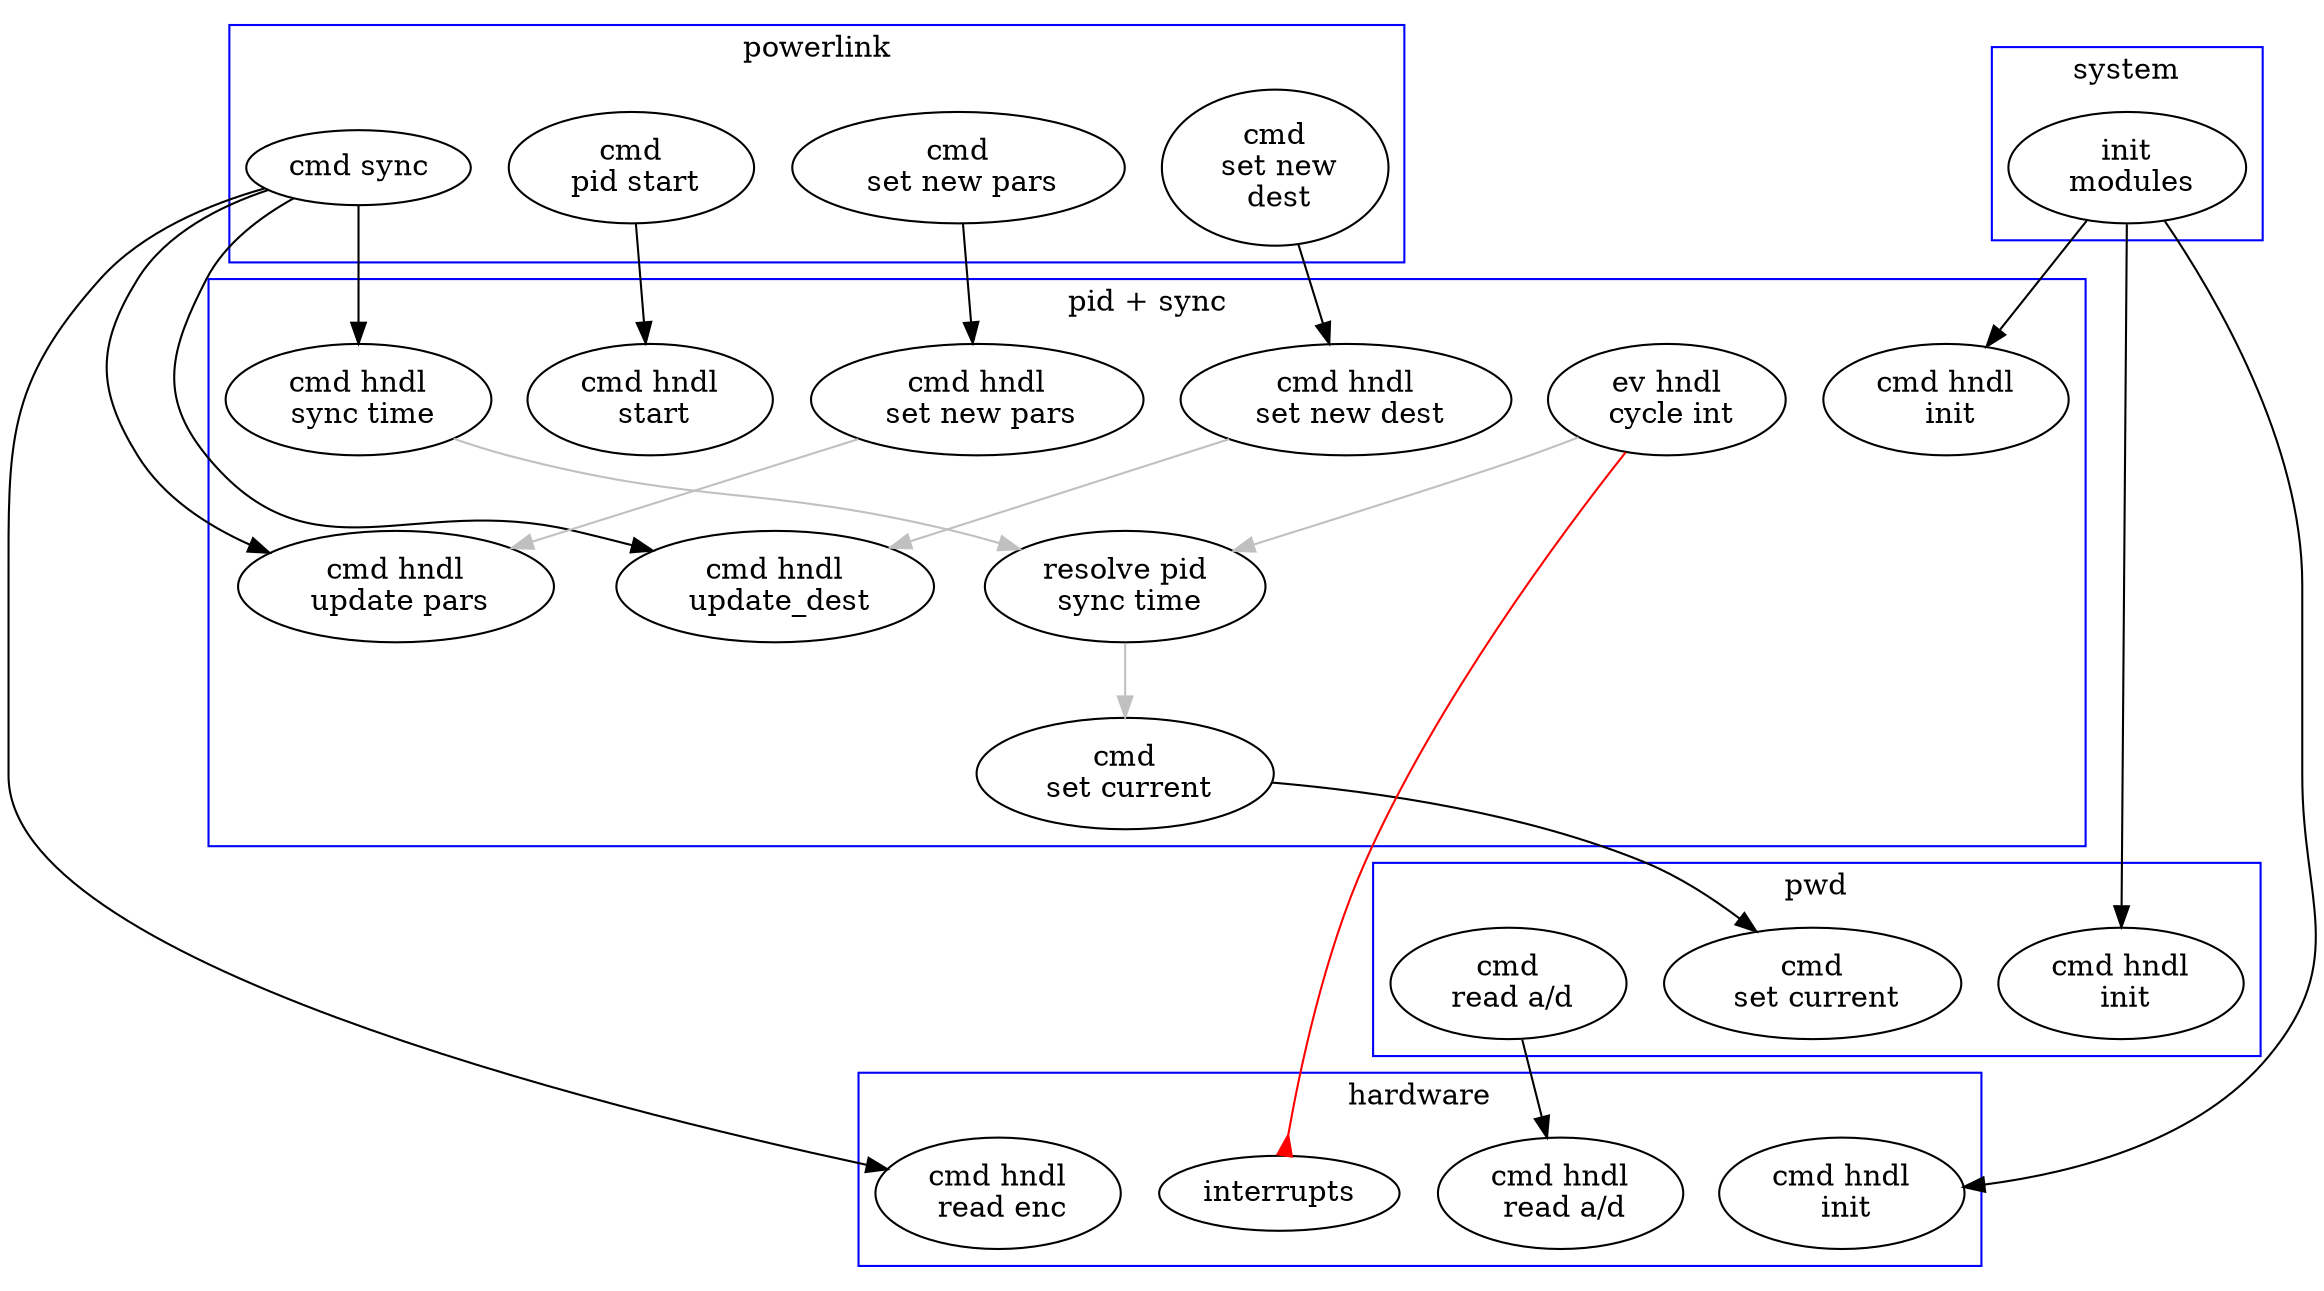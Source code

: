 digraph "g" {
	graph [
		fontsize = "14"
		fontname = "Times-Roman"
		fontcolor = "black"
	]
	node [
		fontsize = "14"
		fontname = "Times-Roman"
		fontcolor = "black"
		shape = "ellipse"
		style = "solid"
	]
	edge [
		fontsize = "14"
		fontname = "Times-Roman"
		fontcolor = "black"
		style = "solid"
	]
	"n0" [
		fontsize = "14"
		fontname = "Times-Roman"
		fontcolor = "black"
		label = "cmd hndl\n init"
		shape = "ellipse"
		style = "solid"
	]
	"n1" [
		fontsize = "14"
		fontname = "Times-Roman"
		fontcolor = "black"
		label = "cmd\n set current"
		shape = "ellipse"
		style = "solid"
	]
	"n2" [
		fontsize = "14"
		fontname = "Times-Roman"
		fontcolor = "black"
		label = "cmd hndl\n sync time"
		shape = "ellipse"
		style = "solid"
	]
	"n3" [
		fontsize = "14"
		fontname = "Times-Roman"
		fontcolor = "black"
		label = "ev hndl\n cycle int"
		shape = "ellipse"
		style = "solid"
	]
	"n4" [
		fontsize = "14"
		fontname = "Times-Roman"
		fontcolor = "black"
		label = "cmd hndl\n start"
		shape = "ellipse"
		style = "solid"
	]
	"n5" [
		fontsize = "14"
		fontname = "Times-Roman"
		fontcolor = "black"
		label = "cmd hndl\n update pars"
		shape = "ellipse"
		style = "solid"
	]
	"n6" [
		fontsize = "14"
		fontname = "Times-Roman"
		fontcolor = "black"
		label = "cmd hndl\n update_dest"
		shape = "ellipse"
		style = "solid"
	]
	"n7" [
		fontsize = "14"
		fontname = "Times-Roman"
		fontcolor = "black"
		label = "init\n modules"
		shape = "ellipse"
		style = "solid"
	]
	"n8" [
		fontsize = "14"
		fontname = "Times-Roman"
		fontcolor = "black"
		label = "cmd\n set current"
		shape = "ellipse"
		style = "solid"
	]
	"n11" [
		fontsize = "14"
		fontname = "Times-Roman"
		fontcolor = "black"
		label = "cmd hndl\n init"
		shape = "ellipse"
		style = "solid"
	]
	"n10" [
		fontsize = "14"
		fontname = "Times-Roman"
		fontcolor = "black"
		label = "interrupts"
		shape = "ellipse"
		style = "solid"
	]
	"n12" [
		fontsize = "14"
		fontname = "Times-Roman"
		fontcolor = "black"
		label = "cmd hndl\n read a/d"
		shape = "ellipse"
		style = "solid"
	]
	"n13" [
		fontsize = "14"
		fontname = "Times-Roman"
		fontcolor = "black"
		label = "cmd\n read a/d"
		shape = "ellipse"
		style = "solid"
	]
	"n14" [
		fontsize = "14"
		fontname = "Times-Roman"
		fontcolor = "black"
		label = "cmd sync"
		shape = "ellipse"
		style = "solid"
	]
	"n15" [
		fontsize = "14"
		fontname = "Times-Roman"
		fontcolor = "black"
		label = "cmd hndl\n read enc"
		shape = "ellipse"
		style = "solid"
	]
	"n16" [
		fontsize = "14"
		fontname = "Times-Roman"
		fontcolor = "black"
		label = "cmd\n set new\n dest"
		shape = "ellipse"
		style = "solid"
	]
	"n17" [
		fontsize = "14"
		fontname = "Times-Roman"
		fontcolor = "black"
		label = "cmd hndl\n set new dest"
		shape = "ellipse"
		style = "solid"
	]
	"n18" [
		fontsize = "14"
		fontname = "Times-Roman"
		fontcolor = "black"
		label = "cmd hndl\n set new pars"
		shape = "ellipse"
		style = "solid"
	]
	"n19" [
		fontsize = "14"
		fontname = "Times-Roman"
		fontcolor = "black"
		label = "cmd\n set new pars"
		shape = "ellipse"
		style = "solid"
	]
	"n20" [
		fontsize = "14"
		fontname = "Times-Roman"
		fontcolor = "black"
		label = "cmd\n pid start"
		shape = "ellipse"
		style = "solid"
	]
	"n22" [
		fontsize = "14"
		fontname = "Times-Roman"
		fontcolor = "black"
		label = "cmd hndl\n init"
		shape = "ellipse"
		style = "solid"
	]
	"n21" [
		fontsize = "14"
		fontname = "Times-Roman"
		fontcolor = "black"
		label = "resolve pid\n sync time"
		shape = "ellipse"
		style = "solid"
	]
	subgraph "cluster_1" {
		graph [
			fontsize = "14"
			fontname = "Times-Roman"
			fontcolor = "black"
			ratio = "1.7"
			labelloc = "t"
			label = "pid + sync"
			style = "solid"
			color = "blue"
		]
		node [
			fontsize = "14"
			fontname = "Times-Roman"
			fontcolor = "black"
			shape = "ellipse"
			style = "solid"
		]
		edge [
			fontsize = "14"
			fontname = "Times-Roman"
			fontcolor = "black"
			style = "solid"
		]
		"n0"
		"n1"
		"n2"
		"n3"
		"n4"
		"n5"
		"n6"
		"n17"
		"n18"
		"n21"
	}
	subgraph "cluster_2" {
		graph [
			fontsize = "14"
			fontname = "Times-Roman"
			fontcolor = "black"
			ratio = "1.7"
			labelloc = "t"
			label = "system"
			style = "solid"
			color = "blue"
		]
		node [
			fontsize = "14"
			fontname = "Times-Roman"
			fontcolor = "black"
			shape = "ellipse"
			style = "solid"
		]
		edge [
			fontsize = "14"
			fontname = "Times-Roman"
			fontcolor = "black"
			style = "solid"
		]
		"n7"
	}
	subgraph "cluster_3" {
		graph [
			fontsize = "14"
			fontname = "Times-Roman"
			fontcolor = "black"
			ratio = "1.7"
			labelloc = "t"
			label = "pwd"
			style = "solid"
			color = "blue"
		]
		node [
			fontsize = "14"
			fontname = "Times-Roman"
			fontcolor = "black"
			shape = "ellipse"
			style = "solid"
		]
		edge [
			fontsize = "14"
			fontname = "Times-Roman"
			fontcolor = "black"
			style = "solid"
		]
		"n8"
		"n11"
		"n13"
	}
	subgraph "cluster_4" {
		graph [
			fontsize = "14"
			fontname = "Times-Roman"
			fontcolor = "black"
			ratio = "1.7"
			labelloc = "t"
			label = "hardware"
			style = "solid"
			color = "blue"
		]
		node [
			fontsize = "14"
			fontname = "Times-Roman"
			fontcolor = "black"
			shape = "ellipse"
			style = "solid"
		]
		edge [
			fontsize = "14"
			fontname = "Times-Roman"
			fontcolor = "black"
			style = "solid"
		]
		"n10"
		"n12"
		"n15"
		"n22"
	}
	subgraph "cluster_5" {
		graph [
			fontsize = "14"
			fontname = "Times-Roman"
			fontcolor = "black"
			ratio = "1.7"
			labelloc = "t"
			label = "powerlink"
			style = "solid"
			color = "blue"
		]
		node [
			fontsize = "14"
			fontname = "Times-Roman"
			fontcolor = "black"
			shape = "ellipse"
			style = "solid"
		]
		edge [
			fontsize = "14"
			fontname = "Times-Roman"
			fontcolor = "black"
			style = "solid"
		]
		"n14"
		"n16"
		"n19"
		"n20"
	}
	"n7" -> "n0" [
		fontsize = "14"
		fontname = "Times-Roman"
		fontcolor = "black"
		style = "solid"
	]
	"n1" -> "n8" [
		fontsize = "14"
		fontname = "Times-Roman"
		fontcolor = "black"
		style = "solid"
	]
	"n7" -> "n11" [
		fontsize = "14"
		fontname = "Times-Roman"
		fontcolor = "black"
		style = "solid"
	]
	"n3" -> "n10" [
		fontsize = "14"
		fontname = "Times-Roman"
		fontcolor = "black"
		style = "solid"
		color = "red"
		arrowhead = "inv"
	]
	"n13" -> "n12" [
		fontsize = "14"
		fontname = "Times-Roman"
		fontcolor = "black"
		style = "solid"
	]
	"n14" -> "n2" [
		fontsize = "14"
		fontname = "Times-Roman"
		fontcolor = "black"
		style = "solid"
	]
	"n14" -> "n15" [
		fontsize = "14"
		fontname = "Times-Roman"
		fontcolor = "black"
		style = "solid"
	]
	"n14" -> "n6" [
		fontsize = "14"
		fontname = "Times-Roman"
		fontcolor = "black"
		style = "solid"
	]
	"n16" -> "n17" [
		fontsize = "14"
		fontname = "Times-Roman"
		fontcolor = "black"
		style = "solid"
	]
	"n14" -> "n5" [
		fontsize = "14"
		fontname = "Times-Roman"
		fontcolor = "black"
		style = "solid"
	]
	"n19" -> "n18" [
		fontsize = "14"
		fontname = "Times-Roman"
		fontcolor = "black"
		style = "solid"
	]
	"n17" -> "n6" [
		fontsize = "14"
		fontname = "Times-Roman"
		fontcolor = "black"
		style = "solid"
		color = "grey"
	]
	"n18" -> "n5" [
		fontsize = "14"
		fontname = "Times-Roman"
		fontcolor = "black"
		style = "solid"
		color = "grey"
	]
	"n20" -> "n4" [
		fontsize = "14"
		fontname = "Times-Roman"
		fontcolor = "black"
		style = "solid"
	]
	"n7" -> "n22" [
		fontsize = "14"
		fontname = "Times-Roman"
		fontcolor = "black"
		style = "solid"
	]
	"n3" -> "n21" [
		fontsize = "14"
		fontname = "Times-Roman"
		fontcolor = "black"
		style = "solid"
		color = "grey"
	]
	"n21" -> "n1" [
		fontsize = "14"
		fontname = "Times-Roman"
		fontcolor = "black"
		style = "solid"
		color = "grey"
	]
	"n2" -> "n21" [
		fontsize = "14"
		fontname = "Times-Roman"
		fontcolor = "black"
		style = "solid"
		color = "grey"
	]
}
